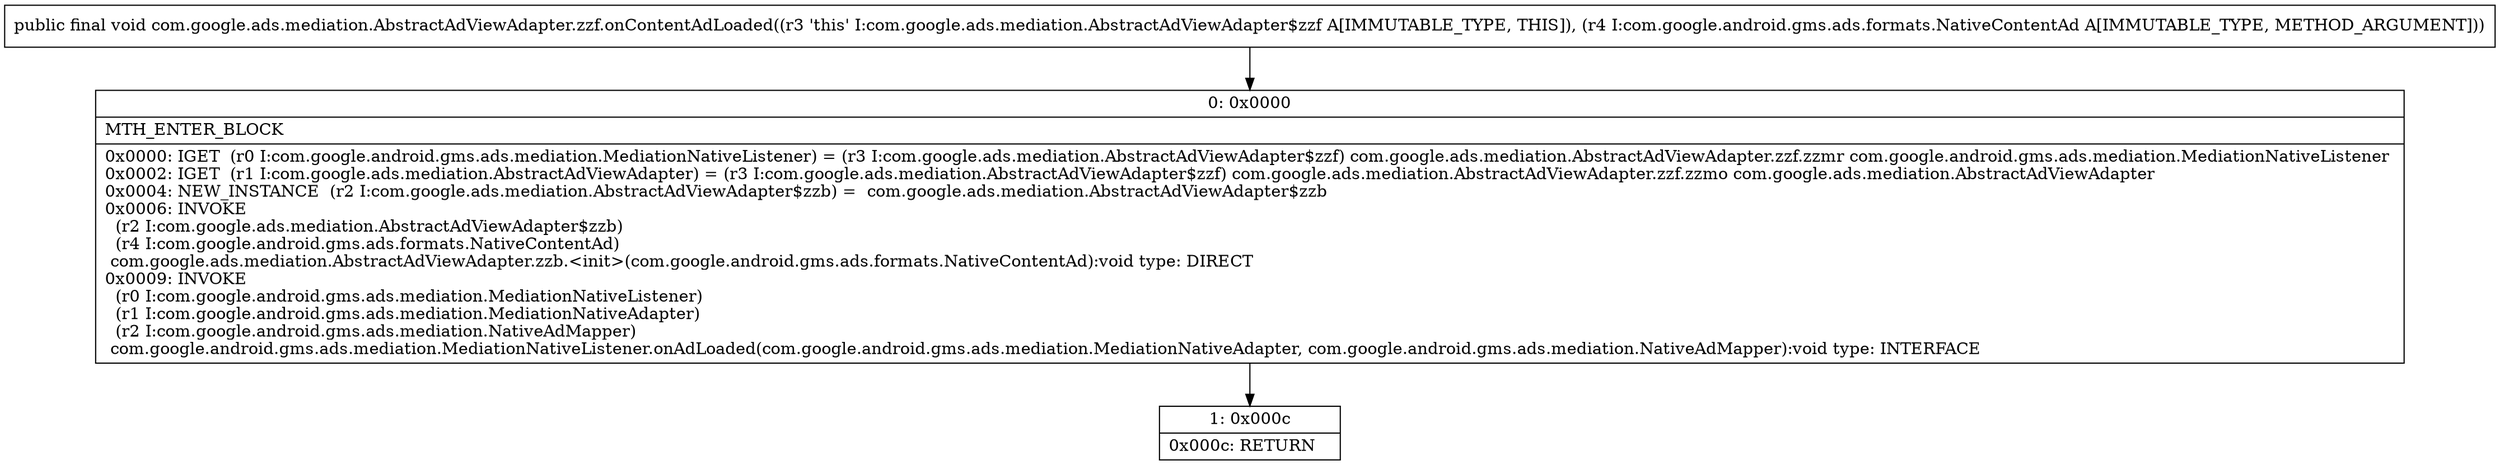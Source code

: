 digraph "CFG forcom.google.ads.mediation.AbstractAdViewAdapter.zzf.onContentAdLoaded(Lcom\/google\/android\/gms\/ads\/formats\/NativeContentAd;)V" {
Node_0 [shape=record,label="{0\:\ 0x0000|MTH_ENTER_BLOCK\l|0x0000: IGET  (r0 I:com.google.android.gms.ads.mediation.MediationNativeListener) = (r3 I:com.google.ads.mediation.AbstractAdViewAdapter$zzf) com.google.ads.mediation.AbstractAdViewAdapter.zzf.zzmr com.google.android.gms.ads.mediation.MediationNativeListener \l0x0002: IGET  (r1 I:com.google.ads.mediation.AbstractAdViewAdapter) = (r3 I:com.google.ads.mediation.AbstractAdViewAdapter$zzf) com.google.ads.mediation.AbstractAdViewAdapter.zzf.zzmo com.google.ads.mediation.AbstractAdViewAdapter \l0x0004: NEW_INSTANCE  (r2 I:com.google.ads.mediation.AbstractAdViewAdapter$zzb) =  com.google.ads.mediation.AbstractAdViewAdapter$zzb \l0x0006: INVOKE  \l  (r2 I:com.google.ads.mediation.AbstractAdViewAdapter$zzb)\l  (r4 I:com.google.android.gms.ads.formats.NativeContentAd)\l com.google.ads.mediation.AbstractAdViewAdapter.zzb.\<init\>(com.google.android.gms.ads.formats.NativeContentAd):void type: DIRECT \l0x0009: INVOKE  \l  (r0 I:com.google.android.gms.ads.mediation.MediationNativeListener)\l  (r1 I:com.google.android.gms.ads.mediation.MediationNativeAdapter)\l  (r2 I:com.google.android.gms.ads.mediation.NativeAdMapper)\l com.google.android.gms.ads.mediation.MediationNativeListener.onAdLoaded(com.google.android.gms.ads.mediation.MediationNativeAdapter, com.google.android.gms.ads.mediation.NativeAdMapper):void type: INTERFACE \l}"];
Node_1 [shape=record,label="{1\:\ 0x000c|0x000c: RETURN   \l}"];
MethodNode[shape=record,label="{public final void com.google.ads.mediation.AbstractAdViewAdapter.zzf.onContentAdLoaded((r3 'this' I:com.google.ads.mediation.AbstractAdViewAdapter$zzf A[IMMUTABLE_TYPE, THIS]), (r4 I:com.google.android.gms.ads.formats.NativeContentAd A[IMMUTABLE_TYPE, METHOD_ARGUMENT])) }"];
MethodNode -> Node_0;
Node_0 -> Node_1;
}

